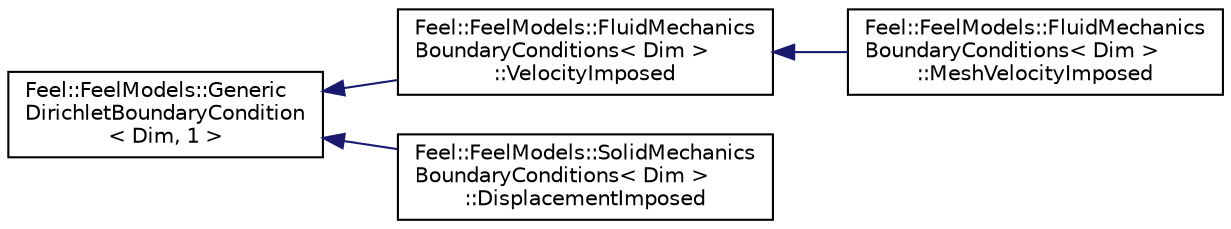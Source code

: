 digraph "Graphical Class Hierarchy"
{
 // LATEX_PDF_SIZE
  edge [fontname="Helvetica",fontsize="10",labelfontname="Helvetica",labelfontsize="10"];
  node [fontname="Helvetica",fontsize="10",shape=record];
  rankdir="LR";
  Node0 [label="Feel::FeelModels::Generic\lDirichletBoundaryCondition\l\< Dim, 1 \>",height=0.2,width=0.4,color="black", fillcolor="white", style="filled",URL="$classFeel_1_1FeelModels_1_1GenericDirichletBoundaryCondition.html",tooltip=" "];
  Node0 -> Node1 [dir="back",color="midnightblue",fontsize="10",style="solid",fontname="Helvetica"];
  Node1 [label="Feel::FeelModels::FluidMechanics\lBoundaryConditions\< Dim \>\l::VelocityImposed",height=0.2,width=0.4,color="black", fillcolor="white", style="filled",URL="$classFeel_1_1FeelModels_1_1FluidMechanicsBoundaryConditions_1_1VelocityImposed.html",tooltip=" "];
  Node1 -> Node2 [dir="back",color="midnightblue",fontsize="10",style="solid",fontname="Helvetica"];
  Node2 [label="Feel::FeelModels::FluidMechanics\lBoundaryConditions\< Dim \>\l::MeshVelocityImposed",height=0.2,width=0.4,color="black", fillcolor="white", style="filled",URL="$classFeel_1_1FeelModels_1_1FluidMechanicsBoundaryConditions_1_1MeshVelocityImposed.html",tooltip=" "];
  Node0 -> Node3 [dir="back",color="midnightblue",fontsize="10",style="solid",fontname="Helvetica"];
  Node3 [label="Feel::FeelModels::SolidMechanics\lBoundaryConditions\< Dim \>\l::DisplacementImposed",height=0.2,width=0.4,color="black", fillcolor="white", style="filled",URL="$classFeel_1_1FeelModels_1_1SolidMechanicsBoundaryConditions_1_1DisplacementImposed.html",tooltip=" "];
}
